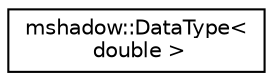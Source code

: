 digraph "Graphical Class Hierarchy"
{
 // LATEX_PDF_SIZE
  edge [fontname="Helvetica",fontsize="10",labelfontname="Helvetica",labelfontsize="10"];
  node [fontname="Helvetica",fontsize="10",shape=record];
  rankdir="LR";
  Node0 [label="mshadow::DataType\<\l double \>",height=0.2,width=0.4,color="black", fillcolor="white", style="filled",URL="$structmshadow_1_1DataType_3_01double_01_4.html",tooltip=" "];
}
